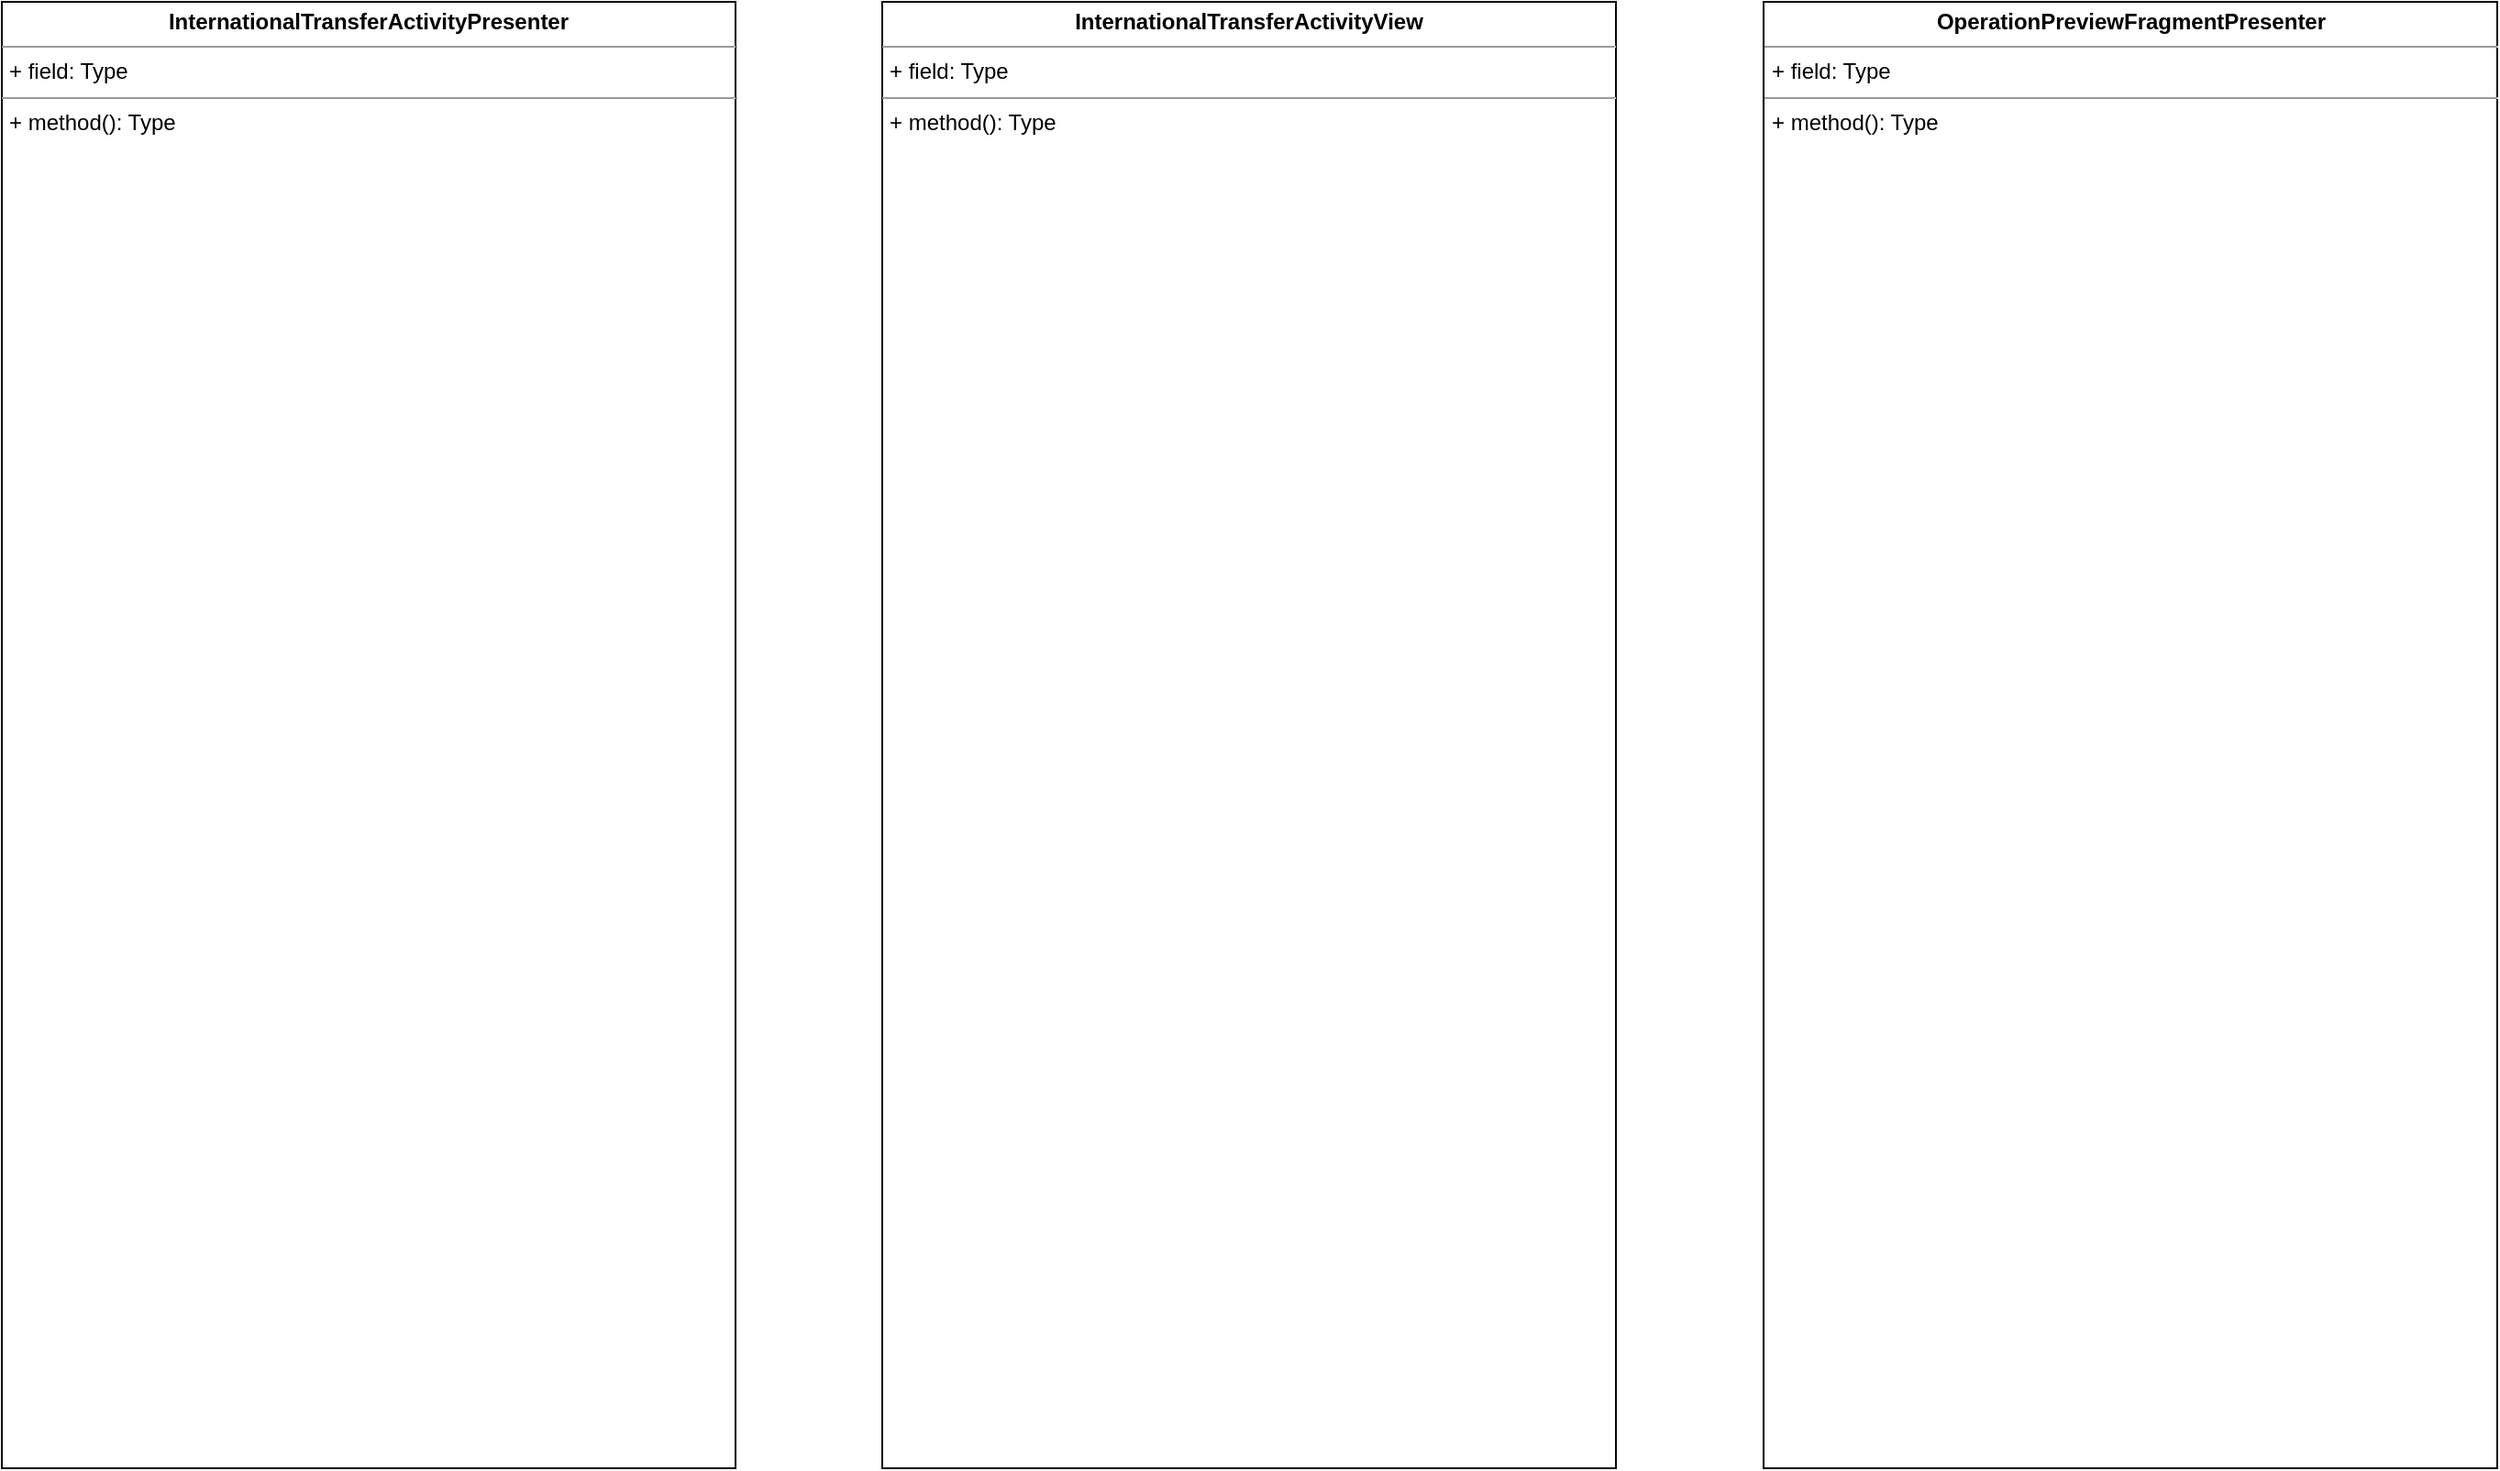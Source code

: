 <mxfile version="16.6.3" type="github">
  <diagram id="xdTKRn7Ao-gVTOwNXtMT" name="Page-1">
    <mxGraphModel dx="946" dy="640" grid="1" gridSize="10" guides="1" tooltips="1" connect="1" arrows="1" fold="1" page="1" pageScale="1" pageWidth="827" pageHeight="1169" math="0" shadow="0">
      <root>
        <mxCell id="0" />
        <mxCell id="1" parent="0" />
        <mxCell id="Zex36Uf3K7rl7LtXVroz-1" value="&lt;p style=&quot;margin: 0px ; margin-top: 4px ; text-align: center&quot;&gt;&lt;b&gt;InternationalTransferActivityPresenter&lt;/b&gt;&lt;/p&gt;&lt;hr size=&quot;1&quot;&gt;&lt;p style=&quot;margin: 0px ; margin-left: 4px&quot;&gt;+ field: Type&lt;/p&gt;&lt;hr size=&quot;1&quot;&gt;&lt;p style=&quot;margin: 0px ; margin-left: 4px&quot;&gt;+ method(): Type&lt;/p&gt;" style="verticalAlign=top;align=left;overflow=fill;fontSize=12;fontFamily=Helvetica;html=1;" vertex="1" parent="1">
          <mxGeometry x="80" y="80" width="400" height="800" as="geometry" />
        </mxCell>
        <mxCell id="Zex36Uf3K7rl7LtXVroz-2" value="&lt;p style=&quot;margin: 0px ; margin-top: 4px ; text-align: center&quot;&gt;&lt;b&gt;InternationalTransferActivityView&lt;/b&gt;&lt;/p&gt;&lt;hr size=&quot;1&quot;&gt;&lt;p style=&quot;margin: 0px ; margin-left: 4px&quot;&gt;+ field: Type&lt;/p&gt;&lt;hr size=&quot;1&quot;&gt;&lt;p style=&quot;margin: 0px ; margin-left: 4px&quot;&gt;+ method(): Type&lt;/p&gt;" style="verticalAlign=top;align=left;overflow=fill;fontSize=12;fontFamily=Helvetica;html=1;" vertex="1" parent="1">
          <mxGeometry x="560" y="80" width="400" height="800" as="geometry" />
        </mxCell>
        <mxCell id="Zex36Uf3K7rl7LtXVroz-3" value="&lt;p style=&quot;margin: 0px ; margin-top: 4px ; text-align: center&quot;&gt;&lt;b&gt;OperationPreviewFragmentPresenter&lt;/b&gt;&lt;/p&gt;&lt;hr size=&quot;1&quot;&gt;&lt;p style=&quot;margin: 0px ; margin-left: 4px&quot;&gt;+ field: Type&lt;/p&gt;&lt;hr size=&quot;1&quot;&gt;&lt;p style=&quot;margin: 0px ; margin-left: 4px&quot;&gt;+ method(): Type&lt;/p&gt;" style="verticalAlign=top;align=left;overflow=fill;fontSize=12;fontFamily=Helvetica;html=1;" vertex="1" parent="1">
          <mxGeometry x="1040.5" y="80" width="400" height="800" as="geometry" />
        </mxCell>
      </root>
    </mxGraphModel>
  </diagram>
</mxfile>
